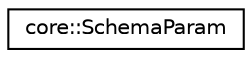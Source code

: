 digraph "Graphical Class Hierarchy"
{
 // LATEX_PDF_SIZE
  edge [fontname="Helvetica",fontsize="10",labelfontname="Helvetica",labelfontsize="10"];
  node [fontname="Helvetica",fontsize="10",shape=record];
  rankdir="LR";
  Node0 [label="core::SchemaParam",height=0.2,width=0.4,color="black", fillcolor="white", style="filled",URL="$d3/d13/structcore_1_1SchemaParam.html",tooltip=" "];
}
